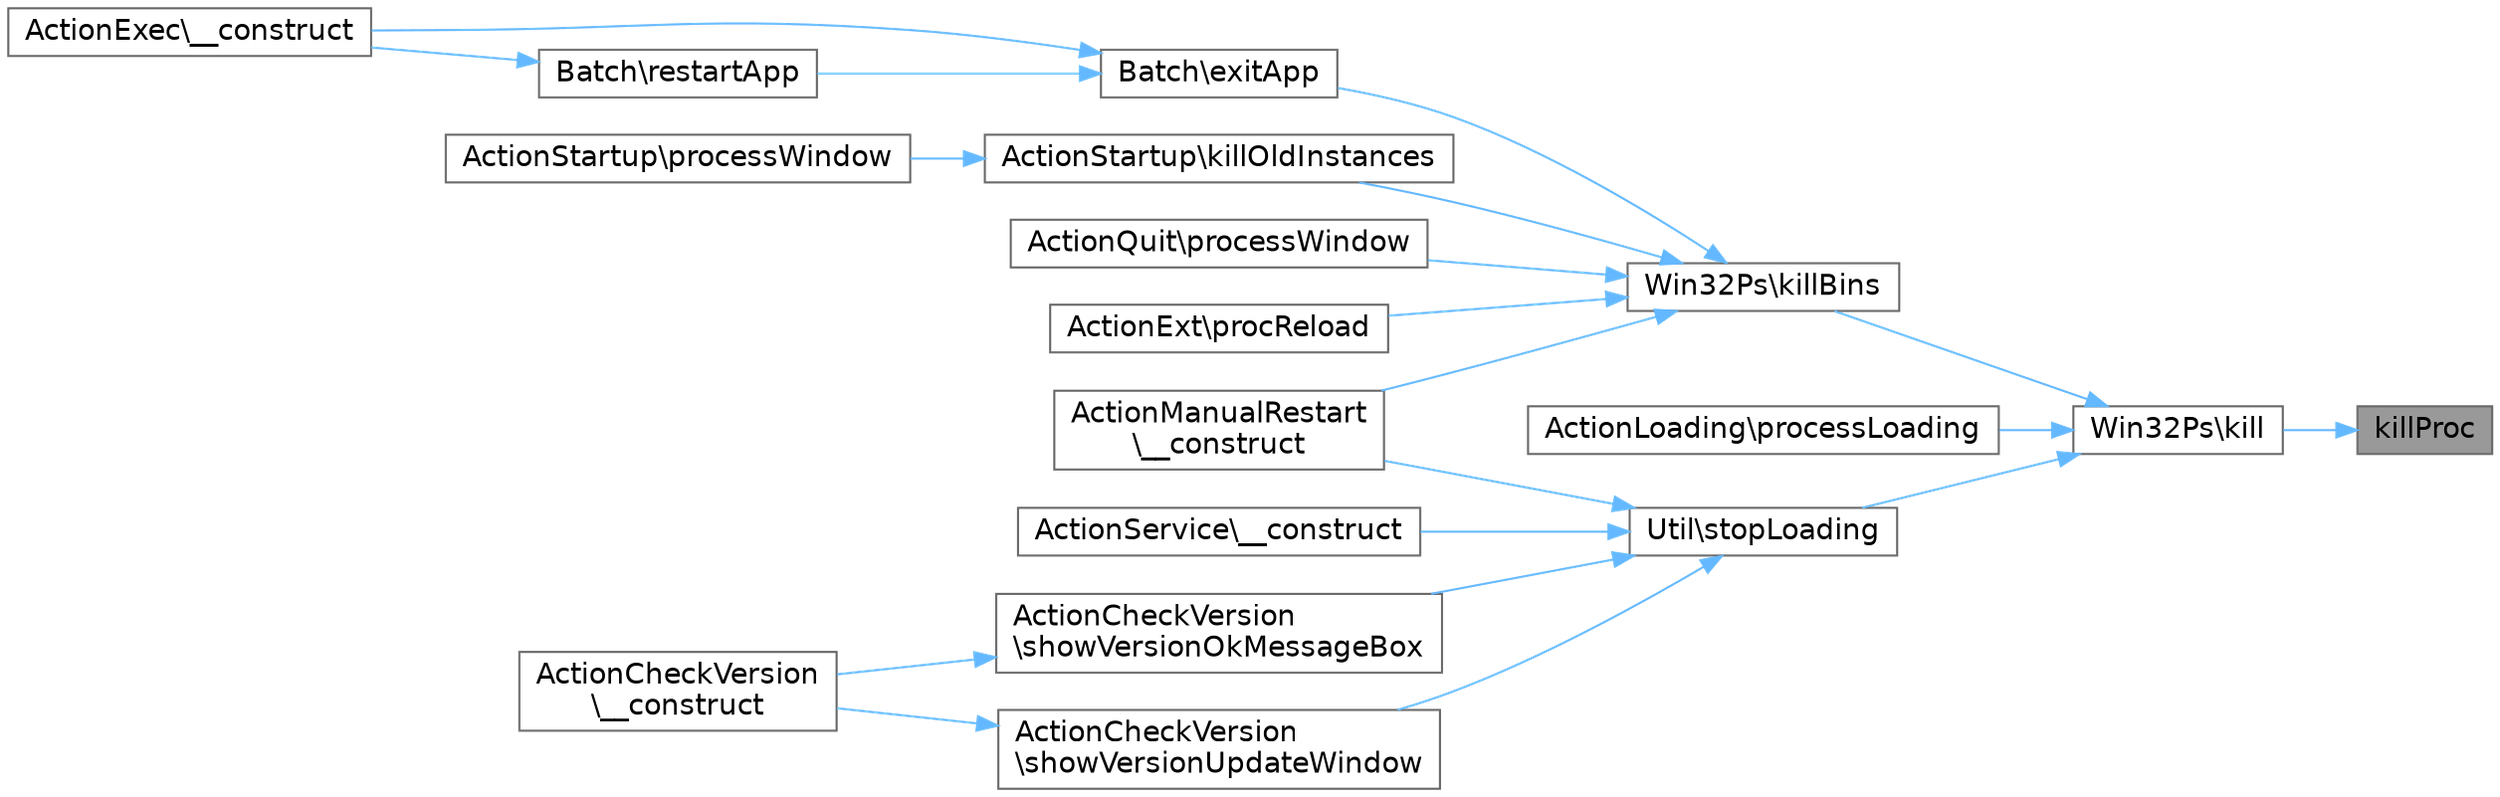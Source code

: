 digraph "killProc"
{
 // LATEX_PDF_SIZE
  bgcolor="transparent";
  edge [fontname=Helvetica,fontsize=14,labelfontname=Helvetica,labelfontsize=14];
  node [fontname=Helvetica,fontsize=14,shape=box,height=0.2,width=0.4];
  rankdir="RL";
  Node1 [id="Node000001",label="killProc",height=0.2,width=0.4,color="gray40", fillcolor="grey60", style="filled", fontcolor="black",tooltip=" "];
  Node1 -> Node2 [id="edge1_Node000001_Node000002",dir="back",color="steelblue1",style="solid",tooltip=" "];
  Node2 [id="Node000002",label="Win32Ps\\kill",height=0.2,width=0.4,color="grey40", fillcolor="white", style="filled",URL="$dc/ddb/classWin32Ps.html#ab3a27d691d2bbc2cd2c442d325d468d1",tooltip=" "];
  Node2 -> Node3 [id="edge2_Node000002_Node000003",dir="back",color="steelblue1",style="solid",tooltip=" "];
  Node3 [id="Node000003",label="Win32Ps\\killBins",height=0.2,width=0.4,color="grey40", fillcolor="white", style="filled",URL="$dc/ddb/classWin32Ps.html#aaf3a3d60cfa7edaef259faf15171f1bb",tooltip=" "];
  Node3 -> Node4 [id="edge3_Node000003_Node000004",dir="back",color="steelblue1",style="solid",tooltip=" "];
  Node4 [id="Node000004",label="ActionManualRestart\l\\__construct",height=0.2,width=0.4,color="grey40", fillcolor="white", style="filled",URL="$d0/d9f/classActionManualRestart.html#a57b60b4976a2c5d1e40f2d11aa72aa7d",tooltip=" "];
  Node3 -> Node5 [id="edge4_Node000003_Node000005",dir="back",color="steelblue1",style="solid",tooltip=" "];
  Node5 [id="Node000005",label="Batch\\exitApp",height=0.2,width=0.4,color="grey40", fillcolor="white", style="filled",URL="$da/dbb/classBatch.html#aca27f962f806f8bce07383b0b0b60a39",tooltip=" "];
  Node5 -> Node6 [id="edge5_Node000005_Node000006",dir="back",color="steelblue1",style="solid",tooltip=" "];
  Node6 [id="Node000006",label="ActionExec\\__construct",height=0.2,width=0.4,color="grey40", fillcolor="white", style="filled",URL="$db/d8f/classActionExec.html#a57b60b4976a2c5d1e40f2d11aa72aa7d",tooltip=" "];
  Node5 -> Node7 [id="edge6_Node000005_Node000007",dir="back",color="steelblue1",style="solid",tooltip=" "];
  Node7 [id="Node000007",label="Batch\\restartApp",height=0.2,width=0.4,color="grey40", fillcolor="white", style="filled",URL="$da/dbb/classBatch.html#aec4e90053a1b80c468077e8f76544b8f",tooltip=" "];
  Node7 -> Node6 [id="edge7_Node000007_Node000006",dir="back",color="steelblue1",style="solid",tooltip=" "];
  Node3 -> Node8 [id="edge8_Node000003_Node000008",dir="back",color="steelblue1",style="solid",tooltip=" "];
  Node8 [id="Node000008",label="ActionStartup\\killOldInstances",height=0.2,width=0.4,color="grey40", fillcolor="white", style="filled",URL="$d1/db8/classActionStartup.html#a1d3e96408243de0ee233f01ddde67042",tooltip=" "];
  Node8 -> Node9 [id="edge9_Node000008_Node000009",dir="back",color="steelblue1",style="solid",tooltip=" "];
  Node9 [id="Node000009",label="ActionStartup\\processWindow",height=0.2,width=0.4,color="grey40", fillcolor="white", style="filled",URL="$d1/db8/classActionStartup.html#adba450ef82fe3ce72172fb9ab22588cb",tooltip=" "];
  Node3 -> Node10 [id="edge10_Node000003_Node000010",dir="back",color="steelblue1",style="solid",tooltip=" "];
  Node10 [id="Node000010",label="ActionQuit\\processWindow",height=0.2,width=0.4,color="grey40", fillcolor="white", style="filled",URL="$de/d86/classActionQuit.html#adba450ef82fe3ce72172fb9ab22588cb",tooltip=" "];
  Node3 -> Node11 [id="edge11_Node000003_Node000011",dir="back",color="steelblue1",style="solid",tooltip=" "];
  Node11 [id="Node000011",label="ActionExt\\procReload",height=0.2,width=0.4,color="grey40", fillcolor="white", style="filled",URL="$d1/d42/classActionExt.html#af4d587deb551a8192a7095cf9651f455",tooltip=" "];
  Node2 -> Node12 [id="edge12_Node000002_Node000012",dir="back",color="steelblue1",style="solid",tooltip=" "];
  Node12 [id="Node000012",label="ActionLoading\\processLoading",height=0.2,width=0.4,color="grey40", fillcolor="white", style="filled",URL="$df/d6b/classActionLoading.html#afddde39c525d7fe5984d5d57e3b7fd70",tooltip=" "];
  Node2 -> Node13 [id="edge13_Node000002_Node000013",dir="back",color="steelblue1",style="solid",tooltip=" "];
  Node13 [id="Node000013",label="Util\\stopLoading",height=0.2,width=0.4,color="grey40", fillcolor="white", style="filled",URL="$d6/de4/classUtil.html#abe4123ae7ba5319d706045cebcc8defa",tooltip=" "];
  Node13 -> Node4 [id="edge14_Node000013_Node000004",dir="back",color="steelblue1",style="solid",tooltip=" "];
  Node13 -> Node14 [id="edge15_Node000013_Node000014",dir="back",color="steelblue1",style="solid",tooltip=" "];
  Node14 [id="Node000014",label="ActionService\\__construct",height=0.2,width=0.4,color="grey40", fillcolor="white", style="filled",URL="$d7/d0e/classActionService.html#a57b60b4976a2c5d1e40f2d11aa72aa7d",tooltip=" "];
  Node13 -> Node15 [id="edge16_Node000013_Node000015",dir="back",color="steelblue1",style="solid",tooltip=" "];
  Node15 [id="Node000015",label="ActionCheckVersion\l\\showVersionOkMessageBox",height=0.2,width=0.4,color="grey40", fillcolor="white", style="filled",URL="$da/d27/classActionCheckVersion.html#ad7ea0bf28191b98a8f59ec89419dd372",tooltip=" "];
  Node15 -> Node16 [id="edge17_Node000015_Node000016",dir="back",color="steelblue1",style="solid",tooltip=" "];
  Node16 [id="Node000016",label="ActionCheckVersion\l\\__construct",height=0.2,width=0.4,color="grey40", fillcolor="white", style="filled",URL="$da/d27/classActionCheckVersion.html#a57b60b4976a2c5d1e40f2d11aa72aa7d",tooltip=" "];
  Node13 -> Node17 [id="edge18_Node000013_Node000017",dir="back",color="steelblue1",style="solid",tooltip=" "];
  Node17 [id="Node000017",label="ActionCheckVersion\l\\showVersionUpdateWindow",height=0.2,width=0.4,color="grey40", fillcolor="white", style="filled",URL="$da/d27/classActionCheckVersion.html#ad42191176b9446fdba6a0f728ed02ef3",tooltip=" "];
  Node17 -> Node16 [id="edge19_Node000017_Node000016",dir="back",color="steelblue1",style="solid",tooltip=" "];
}
